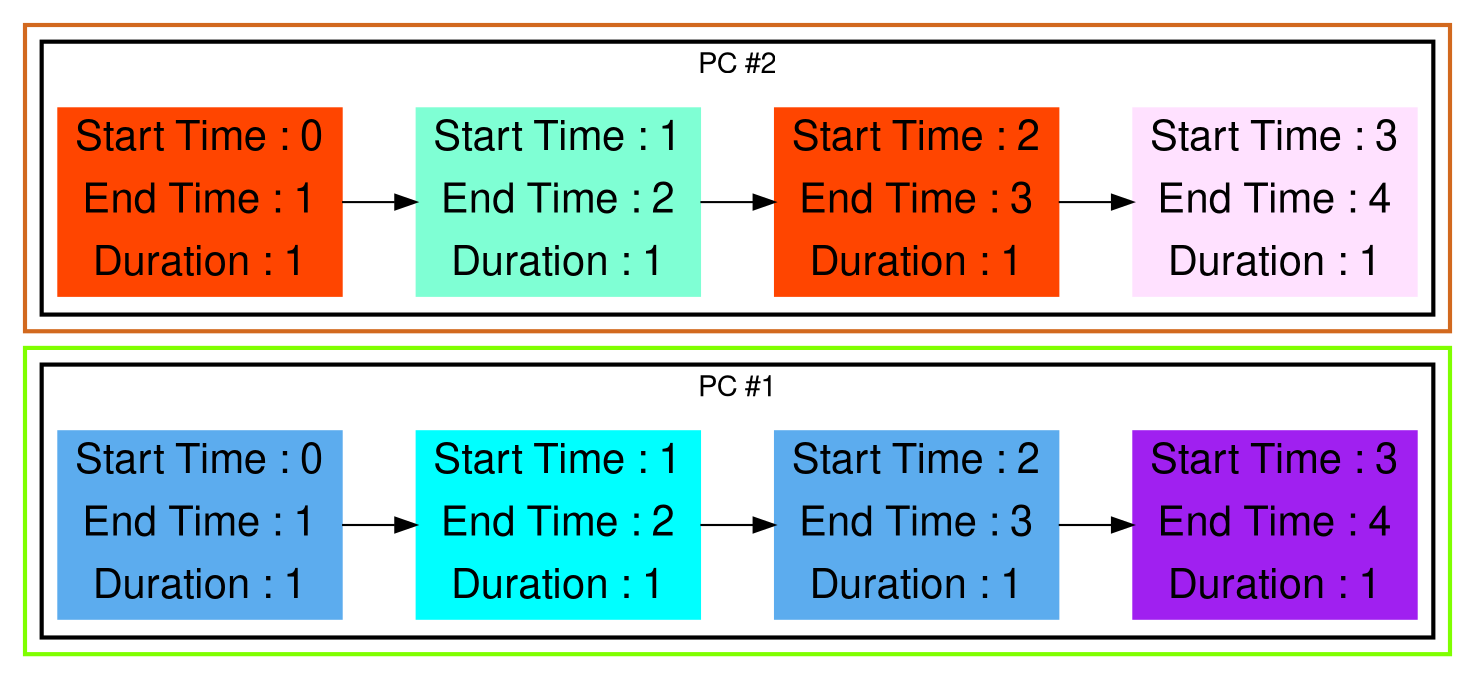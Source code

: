 digraph G {

fontname="Helvetica,Arial,sans-serif"
node [fontname="Helvetica,Arial,sans-serif"]
edge [fontname="Helvetica,Arial,sans-serif"]
graph [rankdir = "LR"];
node [fontsize = "20" shape = "ellipse"];

    subgraph cluster_Mod_0{
        color =chartreuse
        style = bold
        subgraph cluster_0{
           node [style=filled]
           color = black


            "node0" [
               label = "Start Time : 0 | End Time : 1 | Duration : 1"
               shape = "record"
               color = steelblue2
            ]

            "node2" [
               label = "Start Time : 1 | End Time : 2 | Duration : 1"
               shape = "record"
               color = aqua
            ]

            "node1" [
               label = "Start Time : 2 | End Time : 3 | Duration : 1"
               shape = "record"
               color = steelblue2
            ]

            "node6" [
               label = "Start Time : 3 | End Time : 4 | Duration : 1"
               shape = "record"
               color = x11purple
            ]

            node0 -> node2 -> node1 -> node6

            label = "PC #1"

        }
    }
    subgraph cluster_Mod_1{
        color =chocolate
        style = bold
        subgraph cluster_1{
           node [style=filled]
           color = black


            "node4" [
               label = "Start Time : 0 | End Time : 1 | Duration : 1"
               shape = "record"
               color = orangered1
            ]

            "node3" [
               label = "Start Time : 1 | End Time : 2 | Duration : 1"
               shape = "record"
               color = aquamarine
            ]

            "node5" [
               label = "Start Time : 2 | End Time : 3 | Duration : 1"
               shape = "record"
               color = orangered1
            ]

            "node7" [
               label = "Start Time : 3 | End Time : 4 | Duration : 1"
               shape = "record"
               color = thistle1
            ]

            node4 -> node3 -> node5 -> node7

            label = "PC #2"

        }
    }




}

